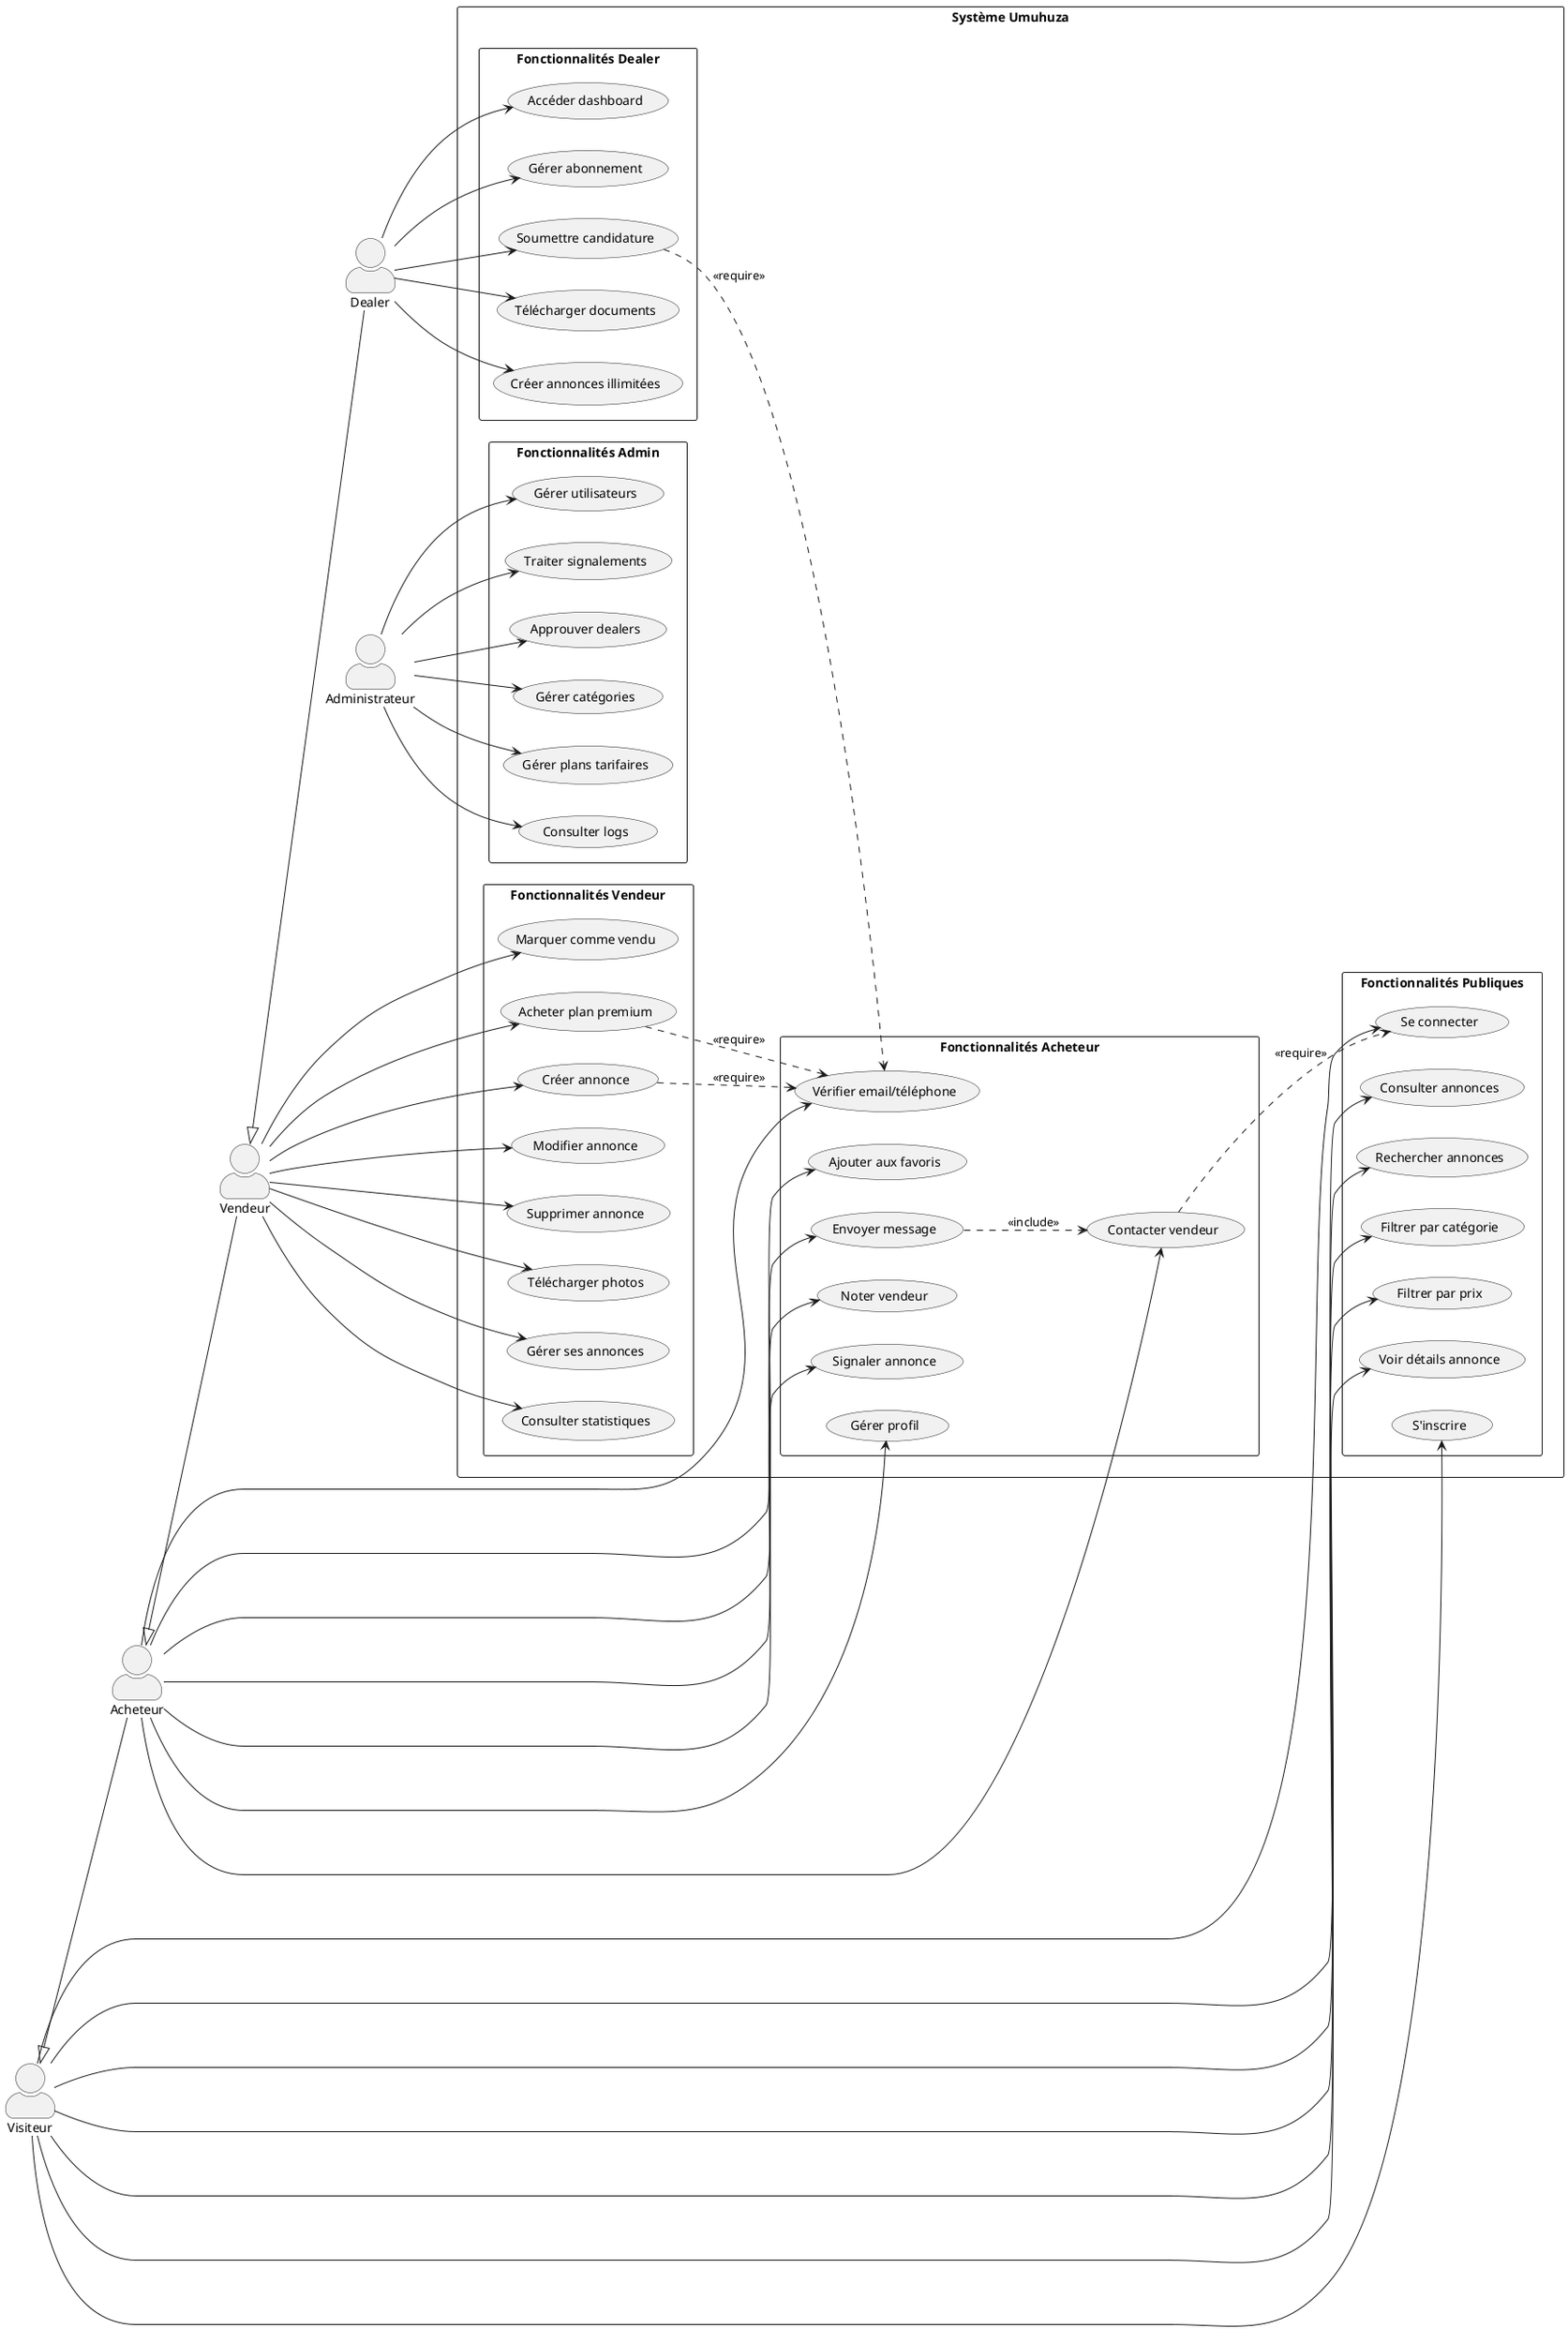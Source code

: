 @startuml diagramme_cas_utilisation
left to right direction

skinparam actorStyle awesome
skinparam packageStyle rectangle

actor "Visiteur" as visitor
actor "Acheteur" as buyer
actor "Vendeur" as seller
actor "Dealer" as dealer
actor "Administrateur" as admin

buyer -up-|> visitor
seller -up-|> buyer
dealer -up-|> seller

package "Système Umuhuza" {

    package "Fonctionnalités Publiques" {
        usecase "Consulter annonces" as UC1
        usecase "Rechercher annonces" as UC2
        usecase "Filtrer par catégorie" as UC3
        usecase "Filtrer par prix" as UC4
        usecase "Voir détails annonce" as UC5
        usecase "S'inscrire" as UC6
        usecase "Se connecter" as UC7
    }

    package "Fonctionnalités Acheteur" {
        usecase "Contacter vendeur" as UC10
        usecase "Ajouter aux favoris" as UC11
        usecase "Envoyer message" as UC12
        usecase "Noter vendeur" as UC13
        usecase "Signaler annonce" as UC14
        usecase "Gérer profil" as UC15
        usecase "Vérifier email/téléphone" as UC16
    }

    package "Fonctionnalités Vendeur" {
        usecase "Créer annonce" as UC20
        usecase "Modifier annonce" as UC21
        usecase "Supprimer annonce" as UC22
        usecase "Télécharger photos" as UC23
        usecase "Gérer ses annonces" as UC24
        usecase "Consulter statistiques" as UC25
        usecase "Marquer comme vendu" as UC26
        usecase "Acheter plan premium" as UC27
    }

    package "Fonctionnalités Dealer" {
        usecase "Soumettre candidature" as UC30
        usecase "Télécharger documents" as UC31
        usecase "Créer annonces illimitées" as UC32
        usecase "Accéder dashboard" as UC33
        usecase "Gérer abonnement" as UC34
    }

    package "Fonctionnalités Admin" {
        usecase "Gérer utilisateurs" as UC40
        usecase "Traiter signalements" as UC41
        usecase "Approuver dealers" as UC42
        usecase "Gérer catégories" as UC43
        usecase "Gérer plans tarifaires" as UC44
        usecase "Consulter logs" as UC45
    }
}

' VISITEUR
visitor --> UC1
visitor --> UC2
visitor --> UC3
visitor --> UC4
visitor --> UC5
visitor --> UC6
visitor --> UC7

' ACHETEUR
buyer --> UC10
buyer --> UC11
buyer --> UC12
buyer --> UC13
buyer --> UC14
buyer --> UC15
buyer --> UC16

' VENDEUR
seller --> UC20
seller --> UC21
seller --> UC22
seller --> UC23
seller --> UC24
seller --> UC25
seller --> UC26
seller --> UC27

' DEALER
dealer --> UC30
dealer --> UC31
dealer --> UC32
dealer --> UC33
dealer --> UC34

' ADMIN
admin --> UC40
admin --> UC41
admin --> UC42
admin --> UC43
admin --> UC44
admin --> UC45

' RELATIONS include/extend
UC20 ..> UC16 : <<require>>
UC27 ..> UC16 : <<require>>
UC30 ..> UC16 : <<require>>
UC10 ..> UC7 : <<require>>
UC12 ..> UC10 : <<include>>

@enduml
